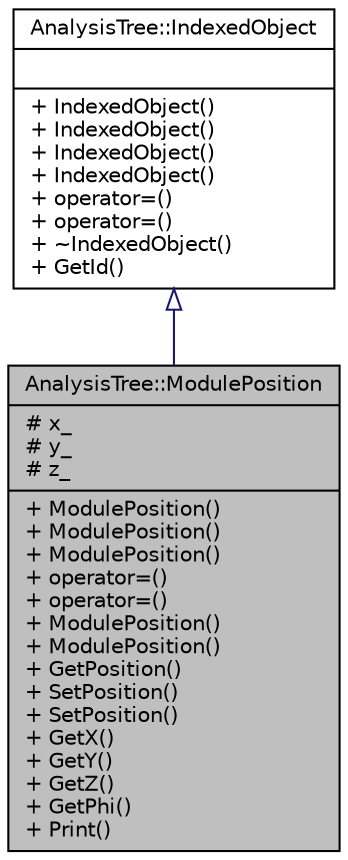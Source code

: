 digraph "AnalysisTree::ModulePosition"
{
  edge [fontname="Helvetica",fontsize="10",labelfontname="Helvetica",labelfontsize="10"];
  node [fontname="Helvetica",fontsize="10",shape=record];
  Node1 [label="{AnalysisTree::ModulePosition\n|# x_\l# y_\l# z_\l|+ ModulePosition()\l+ ModulePosition()\l+ ModulePosition()\l+ operator=()\l+ operator=()\l+ ModulePosition()\l+ ModulePosition()\l+ GetPosition()\l+ SetPosition()\l+ SetPosition()\l+ GetX()\l+ GetY()\l+ GetZ()\l+ GetPhi()\l+ Print()\l}",height=0.2,width=0.4,color="black", fillcolor="grey75", style="filled", fontcolor="black"];
  Node2 -> Node1 [dir="back",color="midnightblue",fontsize="10",style="solid",arrowtail="onormal",fontname="Helvetica"];
  Node2 [label="{AnalysisTree::IndexedObject\n||+ IndexedObject()\l+ IndexedObject()\l+ IndexedObject()\l+ IndexedObject()\l+ operator=()\l+ operator=()\l+ ~IndexedObject()\l+ GetId()\l}",height=0.2,width=0.4,color="black", fillcolor="white", style="filled",URL="$df/dee/classAnalysisTree_1_1IndexedObject.html"];
}
